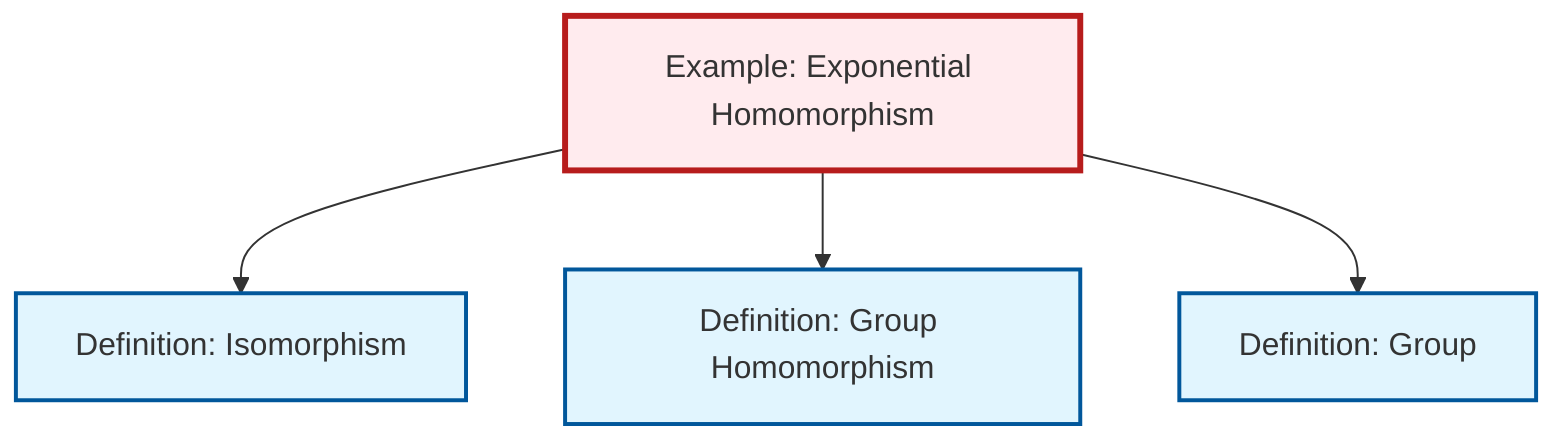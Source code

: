graph TD
    classDef definition fill:#e1f5fe,stroke:#01579b,stroke-width:2px
    classDef theorem fill:#f3e5f5,stroke:#4a148c,stroke-width:2px
    classDef axiom fill:#fff3e0,stroke:#e65100,stroke-width:2px
    classDef example fill:#e8f5e9,stroke:#1b5e20,stroke-width:2px
    classDef current fill:#ffebee,stroke:#b71c1c,stroke-width:3px
    def-group["Definition: Group"]:::definition
    ex-exponential-homomorphism["Example: Exponential Homomorphism"]:::example
    def-isomorphism["Definition: Isomorphism"]:::definition
    def-homomorphism["Definition: Group Homomorphism"]:::definition
    ex-exponential-homomorphism --> def-isomorphism
    ex-exponential-homomorphism --> def-homomorphism
    ex-exponential-homomorphism --> def-group
    class ex-exponential-homomorphism current